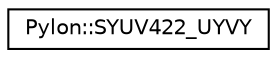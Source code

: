 digraph "Graphical Class Hierarchy"
{
  edge [fontname="Helvetica",fontsize="10",labelfontname="Helvetica",labelfontsize="10"];
  node [fontname="Helvetica",fontsize="10",shape=record];
  rankdir="LR";
  Node1 [label="Pylon::SYUV422_UYVY",height=0.2,width=0.4,color="black", fillcolor="white", style="filled",URL="$struct_pylon_1_1_s_y_u_v422___u_y_v_y.html",tooltip="Describes the memory layout of a YUV422_UYVY pixel with information about brightness and chroma for t..."];
}
